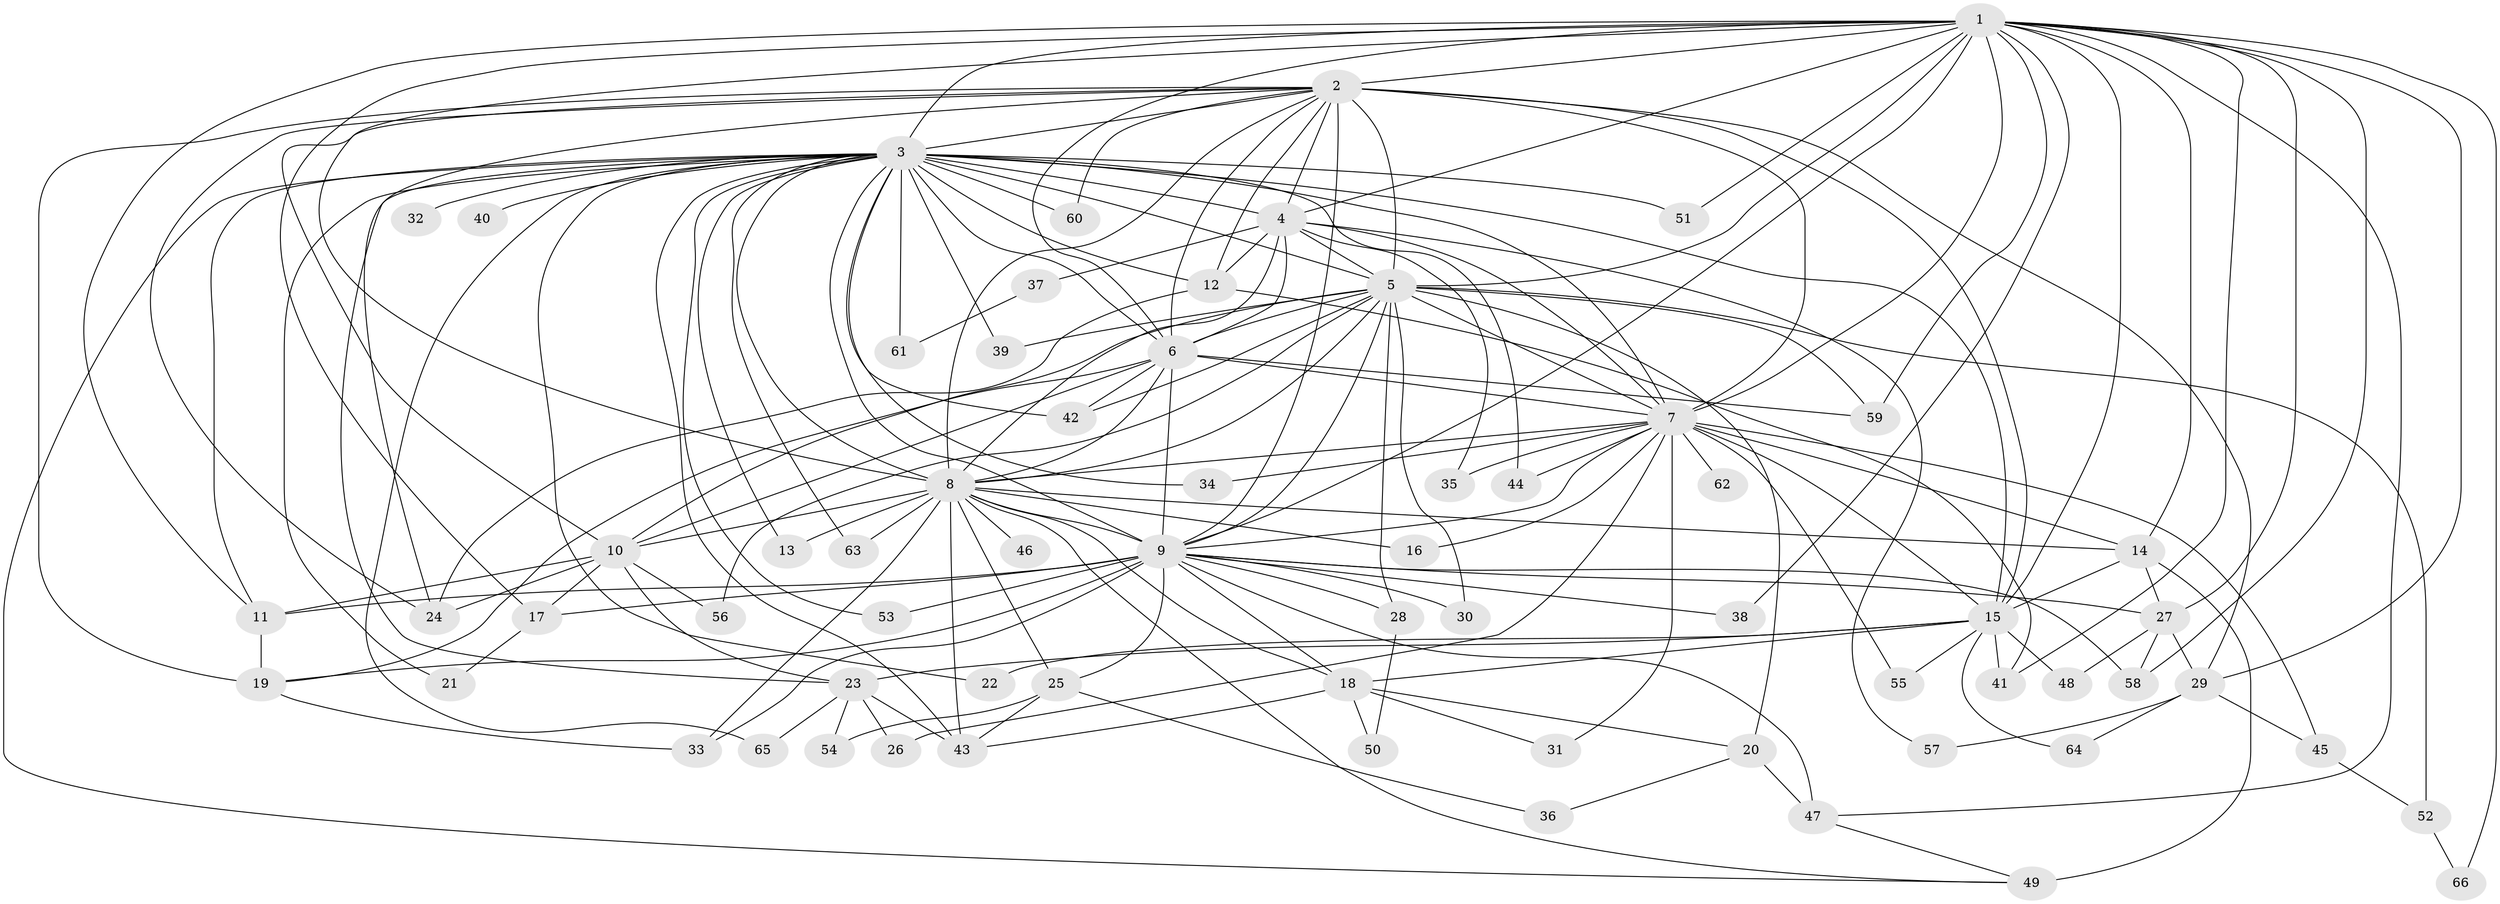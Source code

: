 // original degree distribution, {28: 0.015267175572519083, 16: 0.007633587786259542, 39: 0.007633587786259542, 15: 0.007633587786259542, 20: 0.015267175572519083, 31: 0.007633587786259542, 23: 0.007633587786259542, 22: 0.007633587786259542, 2: 0.5801526717557252, 8: 0.007633587786259542, 5: 0.03816793893129771, 3: 0.20610687022900764, 9: 0.007633587786259542, 7: 0.022900763358778626, 4: 0.04580152671755725, 6: 0.015267175572519083}
// Generated by graph-tools (version 1.1) at 2025/35/03/09/25 02:35:03]
// undirected, 66 vertices, 173 edges
graph export_dot {
graph [start="1"]
  node [color=gray90,style=filled];
  1;
  2;
  3;
  4;
  5;
  6;
  7;
  8;
  9;
  10;
  11;
  12;
  13;
  14;
  15;
  16;
  17;
  18;
  19;
  20;
  21;
  22;
  23;
  24;
  25;
  26;
  27;
  28;
  29;
  30;
  31;
  32;
  33;
  34;
  35;
  36;
  37;
  38;
  39;
  40;
  41;
  42;
  43;
  44;
  45;
  46;
  47;
  48;
  49;
  50;
  51;
  52;
  53;
  54;
  55;
  56;
  57;
  58;
  59;
  60;
  61;
  62;
  63;
  64;
  65;
  66;
  1 -- 2 [weight=2.0];
  1 -- 3 [weight=3.0];
  1 -- 4 [weight=1.0];
  1 -- 5 [weight=1.0];
  1 -- 6 [weight=1.0];
  1 -- 7 [weight=1.0];
  1 -- 8 [weight=2.0];
  1 -- 9 [weight=2.0];
  1 -- 11 [weight=1.0];
  1 -- 14 [weight=2.0];
  1 -- 15 [weight=1.0];
  1 -- 17 [weight=1.0];
  1 -- 27 [weight=1.0];
  1 -- 29 [weight=1.0];
  1 -- 38 [weight=1.0];
  1 -- 41 [weight=1.0];
  1 -- 47 [weight=1.0];
  1 -- 51 [weight=1.0];
  1 -- 58 [weight=1.0];
  1 -- 59 [weight=1.0];
  1 -- 66 [weight=1.0];
  2 -- 3 [weight=3.0];
  2 -- 4 [weight=2.0];
  2 -- 5 [weight=3.0];
  2 -- 6 [weight=3.0];
  2 -- 7 [weight=3.0];
  2 -- 8 [weight=5.0];
  2 -- 9 [weight=2.0];
  2 -- 10 [weight=1.0];
  2 -- 12 [weight=1.0];
  2 -- 15 [weight=9.0];
  2 -- 19 [weight=2.0];
  2 -- 23 [weight=1.0];
  2 -- 24 [weight=1.0];
  2 -- 29 [weight=1.0];
  2 -- 60 [weight=1.0];
  3 -- 4 [weight=2.0];
  3 -- 5 [weight=1.0];
  3 -- 6 [weight=1.0];
  3 -- 7 [weight=2.0];
  3 -- 8 [weight=2.0];
  3 -- 9 [weight=2.0];
  3 -- 11 [weight=1.0];
  3 -- 12 [weight=2.0];
  3 -- 13 [weight=1.0];
  3 -- 15 [weight=1.0];
  3 -- 21 [weight=1.0];
  3 -- 22 [weight=1.0];
  3 -- 24 [weight=1.0];
  3 -- 32 [weight=1.0];
  3 -- 34 [weight=1.0];
  3 -- 39 [weight=1.0];
  3 -- 40 [weight=1.0];
  3 -- 42 [weight=1.0];
  3 -- 43 [weight=1.0];
  3 -- 44 [weight=1.0];
  3 -- 49 [weight=1.0];
  3 -- 51 [weight=1.0];
  3 -- 53 [weight=1.0];
  3 -- 60 [weight=1.0];
  3 -- 61 [weight=1.0];
  3 -- 63 [weight=1.0];
  3 -- 65 [weight=1.0];
  4 -- 5 [weight=1.0];
  4 -- 6 [weight=1.0];
  4 -- 7 [weight=1.0];
  4 -- 8 [weight=3.0];
  4 -- 12 [weight=1.0];
  4 -- 35 [weight=1.0];
  4 -- 37 [weight=1.0];
  4 -- 57 [weight=1.0];
  5 -- 6 [weight=1.0];
  5 -- 7 [weight=1.0];
  5 -- 8 [weight=2.0];
  5 -- 9 [weight=1.0];
  5 -- 10 [weight=1.0];
  5 -- 20 [weight=1.0];
  5 -- 28 [weight=1.0];
  5 -- 30 [weight=1.0];
  5 -- 39 [weight=1.0];
  5 -- 42 [weight=1.0];
  5 -- 52 [weight=1.0];
  5 -- 56 [weight=1.0];
  5 -- 59 [weight=1.0];
  6 -- 7 [weight=1.0];
  6 -- 8 [weight=2.0];
  6 -- 9 [weight=16.0];
  6 -- 10 [weight=1.0];
  6 -- 19 [weight=1.0];
  6 -- 42 [weight=1.0];
  6 -- 59 [weight=1.0];
  7 -- 8 [weight=2.0];
  7 -- 9 [weight=1.0];
  7 -- 14 [weight=1.0];
  7 -- 15 [weight=1.0];
  7 -- 16 [weight=1.0];
  7 -- 26 [weight=1.0];
  7 -- 31 [weight=1.0];
  7 -- 34 [weight=1.0];
  7 -- 35 [weight=1.0];
  7 -- 44 [weight=1.0];
  7 -- 45 [weight=1.0];
  7 -- 55 [weight=1.0];
  7 -- 62 [weight=1.0];
  8 -- 9 [weight=4.0];
  8 -- 10 [weight=1.0];
  8 -- 13 [weight=1.0];
  8 -- 14 [weight=1.0];
  8 -- 16 [weight=1.0];
  8 -- 18 [weight=1.0];
  8 -- 25 [weight=1.0];
  8 -- 33 [weight=2.0];
  8 -- 43 [weight=4.0];
  8 -- 46 [weight=1.0];
  8 -- 49 [weight=1.0];
  8 -- 63 [weight=1.0];
  9 -- 11 [weight=1.0];
  9 -- 17 [weight=1.0];
  9 -- 18 [weight=1.0];
  9 -- 19 [weight=1.0];
  9 -- 25 [weight=1.0];
  9 -- 27 [weight=1.0];
  9 -- 28 [weight=1.0];
  9 -- 30 [weight=1.0];
  9 -- 33 [weight=1.0];
  9 -- 38 [weight=1.0];
  9 -- 47 [weight=1.0];
  9 -- 53 [weight=1.0];
  9 -- 58 [weight=1.0];
  10 -- 11 [weight=1.0];
  10 -- 17 [weight=1.0];
  10 -- 23 [weight=1.0];
  10 -- 24 [weight=1.0];
  10 -- 56 [weight=1.0];
  11 -- 19 [weight=1.0];
  12 -- 24 [weight=1.0];
  12 -- 41 [weight=1.0];
  14 -- 15 [weight=2.0];
  14 -- 27 [weight=1.0];
  14 -- 49 [weight=3.0];
  15 -- 18 [weight=1.0];
  15 -- 22 [weight=1.0];
  15 -- 23 [weight=1.0];
  15 -- 41 [weight=1.0];
  15 -- 48 [weight=1.0];
  15 -- 55 [weight=1.0];
  15 -- 64 [weight=1.0];
  17 -- 21 [weight=1.0];
  18 -- 20 [weight=1.0];
  18 -- 31 [weight=1.0];
  18 -- 43 [weight=1.0];
  18 -- 50 [weight=1.0];
  19 -- 33 [weight=1.0];
  20 -- 36 [weight=1.0];
  20 -- 47 [weight=1.0];
  23 -- 26 [weight=1.0];
  23 -- 43 [weight=1.0];
  23 -- 54 [weight=1.0];
  23 -- 65 [weight=1.0];
  25 -- 36 [weight=1.0];
  25 -- 43 [weight=1.0];
  25 -- 54 [weight=1.0];
  27 -- 29 [weight=1.0];
  27 -- 48 [weight=1.0];
  27 -- 58 [weight=1.0];
  28 -- 50 [weight=1.0];
  29 -- 45 [weight=1.0];
  29 -- 57 [weight=1.0];
  29 -- 64 [weight=1.0];
  37 -- 61 [weight=1.0];
  45 -- 52 [weight=1.0];
  47 -- 49 [weight=1.0];
  52 -- 66 [weight=1.0];
}
